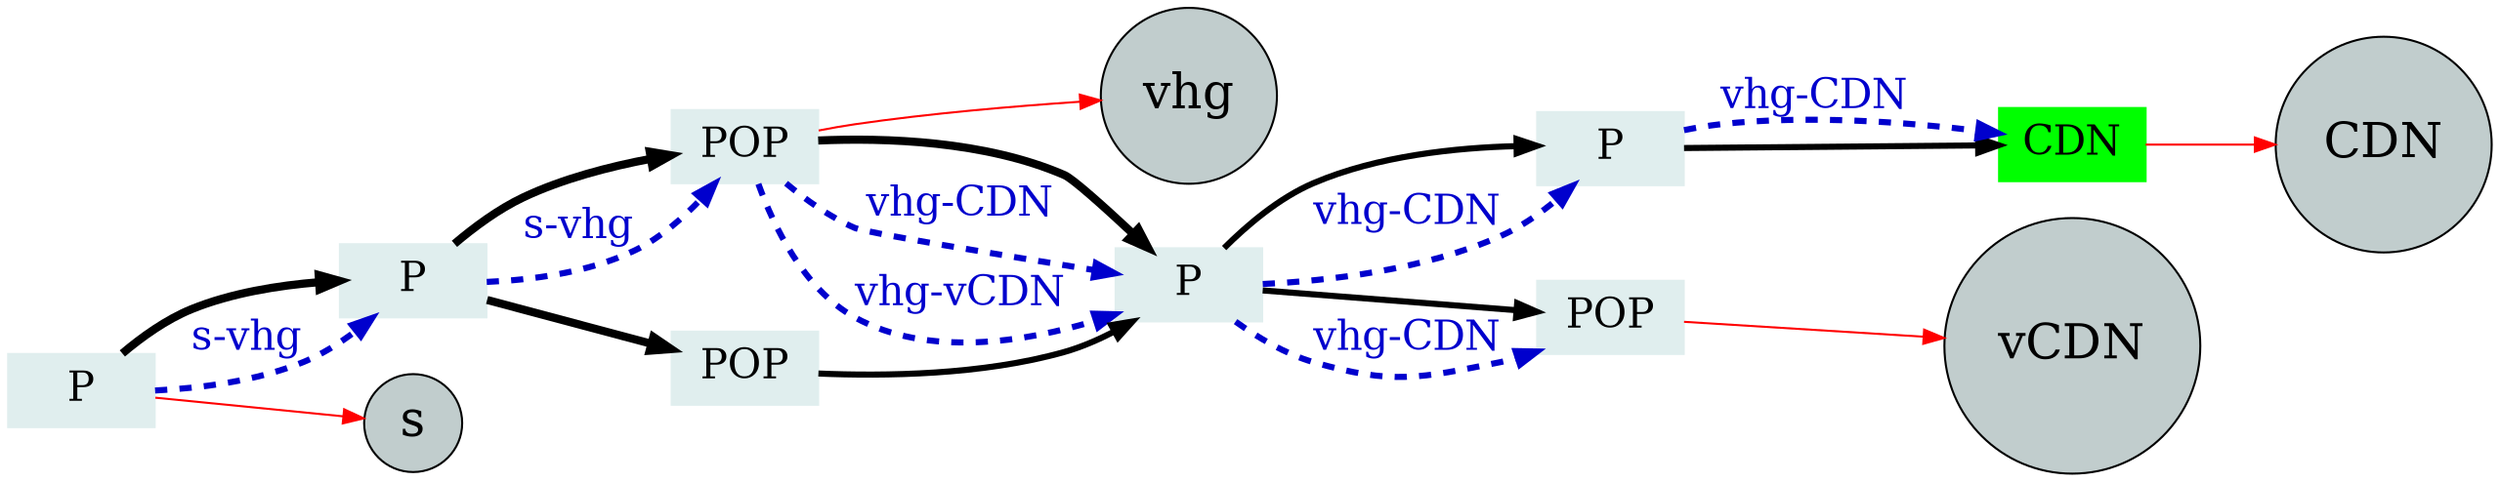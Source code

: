 digraph{rankdir=LR;



 subgraph{


0 [label="P",shape=box,color=black,width=1.000000,fontsize=20,color=azure2,style=filled];
1 [label="P",shape=box,color=black,width=1.000000,fontsize=20,color=azure2,style=filled];
2 [label="POP",shape=box,color=black,width=1.000000,fontsize=20,color=azure2,style=filled];
3 [label="POP",shape=box,color=black,width=1.000000,fontsize=20,color=azure2,style=filled];
4 [label="P",shape=box,color=black,width=1.000000,fontsize=20,color=azure2,style=filled];
5 [label="P",shape=box,color=black,width=1.000000,fontsize=20,color=azure2,style=filled];
6 [label="POP",shape=box,color=black,width=1.000000,fontsize=20,color=azure2,style=filled];
7 [label="CDN",shape=box,color=black,width=1.000000,fontsize=20,color=green,style=filled];
0->1 [  penwidth="4",  fontsize=20];
 1->2 [  penwidth="4",  fontsize=20];
 1->3 [  penwidth="4",  fontsize=20];
 2->4 [  penwidth="4",  fontsize=20];
 3->4 [  penwidth="3",  fontsize=20];
 4->5 [  penwidth="3",  fontsize=20];
 4->6 [  penwidth="3",  fontsize=20];
 5->7 [  penwidth="3",  fontsize=20];
 0->s[color=red];
s[shape=circle,fillcolor=azure3,style=filled,fontsize=24];
2->vhg[color=red];
vhg[shape=circle,fillcolor=azure3,style=filled,fontsize=24];
6->vcdn[color=red];
vcdn[label="vCDN",shape=circle,fillcolor=azure3,style=filled,fontsize=24];
7->CDN[color=red];
CDN[shape=circle,fillcolor=azure3,style=filled,fontsize=24];
}
subgraph{
 edge[color=blue3,weight=0];
0->1 [ label="s-vhg",fontcolor=blue3 ,fontsize=20,penwidth=3,style=dashed];
 1->2 [ label="s-vhg",fontcolor=blue3 ,fontsize=20,penwidth=3,style=dashed];
 2->4 [ label="vhg-CDN",fontcolor=blue3 ,fontsize=20,penwidth=3,style=dashed];
 2->4 [ label="vhg-vCDN",fontcolor=blue3 ,fontsize=20,penwidth=3,style=dashed];
 5->7 [ label="vhg-CDN",fontcolor=blue3 ,fontsize=20,penwidth=3,style=dashed];
 4->5 [ label="vhg-CDN",fontcolor=blue3 ,fontsize=20,penwidth=3,style=dashed];
 4->6 [ label="vhg-CDN",fontcolor=blue3 ,fontsize=20,penwidth=3,style=dashed];
 }

}
